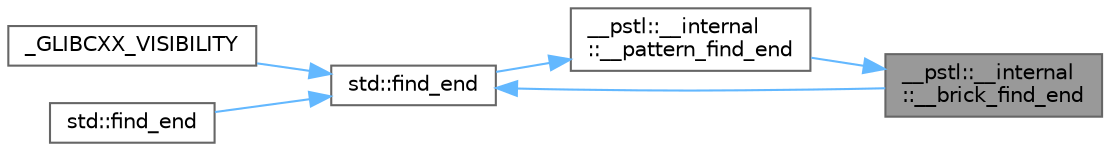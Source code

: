digraph "__pstl::__internal::__brick_find_end"
{
 // LATEX_PDF_SIZE
  bgcolor="transparent";
  edge [fontname=Helvetica,fontsize=10,labelfontname=Helvetica,labelfontsize=10];
  node [fontname=Helvetica,fontsize=10,shape=box,height=0.2,width=0.4];
  rankdir="RL";
  Node1 [id="Node000001",label="__pstl::__internal\l::__brick_find_end",height=0.2,width=0.4,color="gray40", fillcolor="grey60", style="filled", fontcolor="black",tooltip=" "];
  Node1 -> Node2 [id="edge6_Node000001_Node000002",dir="back",color="steelblue1",style="solid",tooltip=" "];
  Node2 [id="Node000002",label="__pstl::__internal\l::__pattern_find_end",height=0.2,width=0.4,color="grey40", fillcolor="white", style="filled",URL="$namespace____pstl_1_1____internal.html#ab41e2c44c1a0b564c5f9e350dc98cd07",tooltip=" "];
  Node2 -> Node3 [id="edge7_Node000002_Node000003",dir="back",color="steelblue1",style="solid",tooltip=" "];
  Node3 [id="Node000003",label="std::find_end",height=0.2,width=0.4,color="grey40", fillcolor="white", style="filled",URL="$namespacestd.html#aca2377528194645193c34ceb0f268ebc",tooltip=" "];
  Node3 -> Node1 [id="edge8_Node000003_Node000001",dir="back",color="steelblue1",style="solid",tooltip=" "];
  Node3 -> Node4 [id="edge9_Node000003_Node000004",dir="back",color="steelblue1",style="solid",tooltip=" "];
  Node4 [id="Node000004",label="_GLIBCXX_VISIBILITY",height=0.2,width=0.4,color="grey40", fillcolor="white", style="filled",URL="$group__sorting__algorithms.html#ga544d74b2d5d0dd2197f5fd6f02691de0",tooltip=" "];
  Node3 -> Node5 [id="edge10_Node000003_Node000005",dir="back",color="steelblue1",style="solid",tooltip=" "];
  Node5 [id="Node000005",label="std::find_end",height=0.2,width=0.4,color="grey40", fillcolor="white", style="filled",URL="$namespacestd.html#ad8f4aed2165ebe2d5240b1fa234776cf",tooltip=" "];
}
